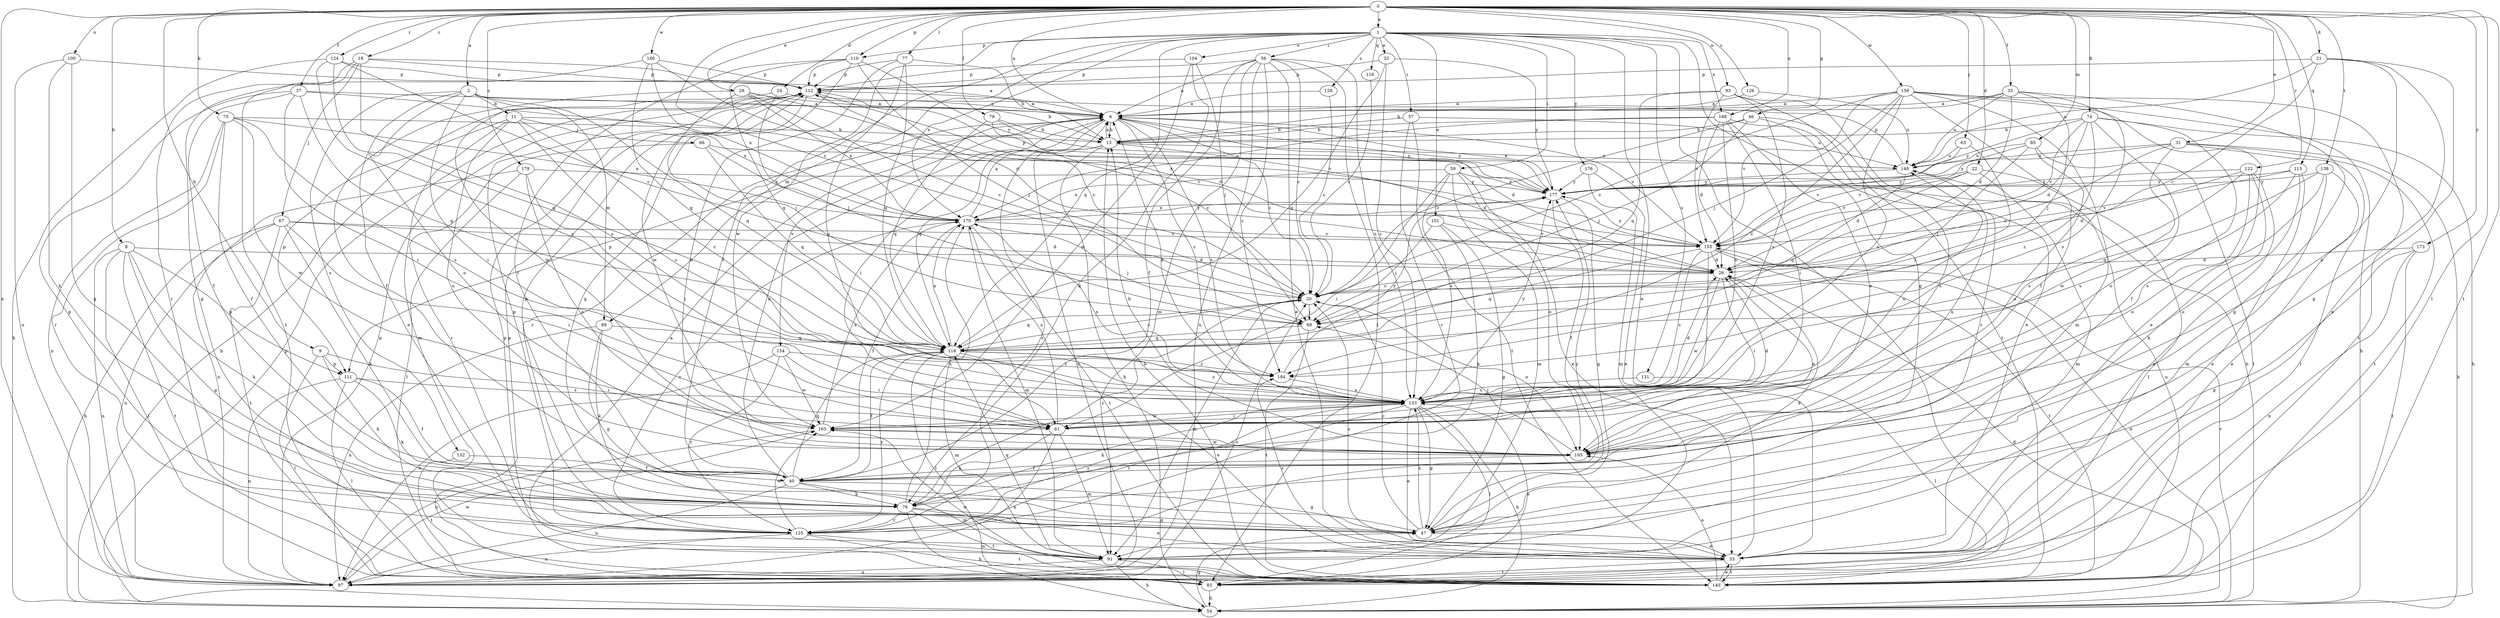 strict digraph  {
0;
1;
2;
6;
8;
9;
11;
13;
18;
20;
21;
22;
24;
26;
28;
31;
32;
33;
35;
37;
40;
46;
47;
54;
56;
57;
59;
61;
63;
66;
67;
68;
74;
75;
76;
77;
79;
83;
85;
89;
91;
93;
97;
100;
101;
104;
105;
110;
111;
112;
115;
116;
118;
122;
124;
125;
126;
128;
131;
132;
133;
138;
140;
148;
154;
155;
156;
160;
163;
168;
170;
173;
176;
177;
179;
184;
0 -> 1  [label=a];
0 -> 2  [label=a];
0 -> 6  [label=a];
0 -> 8  [label=b];
0 -> 9  [label=b];
0 -> 18  [label=c];
0 -> 20  [label=c];
0 -> 21  [label=d];
0 -> 22  [label=d];
0 -> 24  [label=d];
0 -> 28  [label=e];
0 -> 31  [label=e];
0 -> 35  [label=f];
0 -> 37  [label=f];
0 -> 46  [label=g];
0 -> 63  [label=j];
0 -> 74  [label=k];
0 -> 75  [label=k];
0 -> 77  [label=l];
0 -> 79  [label=l];
0 -> 83  [label=l];
0 -> 85  [label=m];
0 -> 93  [label=n];
0 -> 97  [label=n];
0 -> 100  [label=o];
0 -> 110  [label=p];
0 -> 115  [label=q];
0 -> 122  [label=r];
0 -> 124  [label=r];
0 -> 126  [label=s];
0 -> 138  [label=t];
0 -> 140  [label=t];
0 -> 156  [label=w];
0 -> 160  [label=w];
0 -> 168  [label=x];
0 -> 173  [label=y];
0 -> 179  [label=z];
1 -> 32  [label=e];
1 -> 33  [label=e];
1 -> 40  [label=f];
1 -> 47  [label=g];
1 -> 56  [label=i];
1 -> 57  [label=i];
1 -> 59  [label=i];
1 -> 89  [label=m];
1 -> 101  [label=o];
1 -> 104  [label=o];
1 -> 110  [label=p];
1 -> 116  [label=q];
1 -> 118  [label=q];
1 -> 128  [label=s];
1 -> 131  [label=s];
1 -> 140  [label=t];
1 -> 163  [label=w];
1 -> 168  [label=x];
1 -> 170  [label=x];
1 -> 176  [label=y];
2 -> 11  [label=b];
2 -> 13  [label=b];
2 -> 33  [label=e];
2 -> 61  [label=i];
2 -> 89  [label=m];
2 -> 105  [label=o];
2 -> 118  [label=q];
2 -> 132  [label=s];
6 -> 13  [label=b];
6 -> 20  [label=c];
6 -> 26  [label=d];
6 -> 61  [label=i];
6 -> 111  [label=p];
6 -> 118  [label=q];
6 -> 125  [label=r];
6 -> 133  [label=s];
6 -> 154  [label=v];
6 -> 155  [label=v];
6 -> 177  [label=y];
6 -> 184  [label=z];
8 -> 26  [label=d];
8 -> 47  [label=g];
8 -> 76  [label=k];
8 -> 83  [label=l];
8 -> 97  [label=n];
8 -> 111  [label=p];
8 -> 140  [label=t];
9 -> 61  [label=i];
9 -> 76  [label=k];
9 -> 83  [label=l];
9 -> 111  [label=p];
11 -> 66  [label=j];
11 -> 91  [label=m];
11 -> 105  [label=o];
11 -> 111  [label=p];
11 -> 133  [label=s];
11 -> 155  [label=v];
11 -> 184  [label=z];
13 -> 6  [label=a];
13 -> 26  [label=d];
13 -> 54  [label=h];
13 -> 97  [label=n];
13 -> 125  [label=r];
13 -> 148  [label=u];
18 -> 6  [label=a];
18 -> 67  [label=j];
18 -> 112  [label=p];
18 -> 125  [label=r];
18 -> 133  [label=s];
18 -> 140  [label=t];
20 -> 68  [label=j];
20 -> 91  [label=m];
20 -> 105  [label=o];
20 -> 118  [label=q];
21 -> 20  [label=c];
21 -> 33  [label=e];
21 -> 47  [label=g];
21 -> 105  [label=o];
21 -> 112  [label=p];
21 -> 148  [label=u];
22 -> 26  [label=d];
22 -> 83  [label=l];
22 -> 91  [label=m];
22 -> 155  [label=v];
22 -> 177  [label=y];
24 -> 6  [label=a];
24 -> 68  [label=j];
24 -> 163  [label=w];
26 -> 20  [label=c];
26 -> 61  [label=i];
26 -> 105  [label=o];
26 -> 163  [label=w];
28 -> 6  [label=a];
28 -> 20  [label=c];
28 -> 26  [label=d];
28 -> 40  [label=f];
28 -> 68  [label=j];
28 -> 170  [label=x];
31 -> 20  [label=c];
31 -> 54  [label=h];
31 -> 83  [label=l];
31 -> 140  [label=t];
31 -> 148  [label=u];
31 -> 163  [label=w];
31 -> 177  [label=y];
32 -> 112  [label=p];
32 -> 118  [label=q];
32 -> 133  [label=s];
32 -> 177  [label=y];
33 -> 20  [label=c];
33 -> 83  [label=l];
33 -> 140  [label=t];
33 -> 184  [label=z];
35 -> 6  [label=a];
35 -> 13  [label=b];
35 -> 26  [label=d];
35 -> 47  [label=g];
35 -> 68  [label=j];
35 -> 133  [label=s];
35 -> 148  [label=u];
37 -> 6  [label=a];
37 -> 40  [label=f];
37 -> 47  [label=g];
37 -> 61  [label=i];
37 -> 118  [label=q];
37 -> 170  [label=x];
40 -> 6  [label=a];
40 -> 47  [label=g];
40 -> 76  [label=k];
40 -> 91  [label=m];
40 -> 97  [label=n];
40 -> 118  [label=q];
46 -> 13  [label=b];
46 -> 20  [label=c];
46 -> 68  [label=j];
46 -> 105  [label=o];
46 -> 125  [label=r];
47 -> 20  [label=c];
47 -> 26  [label=d];
47 -> 33  [label=e];
47 -> 133  [label=s];
47 -> 177  [label=y];
54 -> 26  [label=d];
54 -> 47  [label=g];
54 -> 112  [label=p];
54 -> 155  [label=v];
56 -> 6  [label=a];
56 -> 20  [label=c];
56 -> 33  [label=e];
56 -> 40  [label=f];
56 -> 83  [label=l];
56 -> 91  [label=m];
56 -> 97  [label=n];
56 -> 112  [label=p];
56 -> 133  [label=s];
56 -> 184  [label=z];
57 -> 13  [label=b];
57 -> 125  [label=r];
57 -> 140  [label=t];
57 -> 148  [label=u];
59 -> 33  [label=e];
59 -> 61  [label=i];
59 -> 91  [label=m];
59 -> 105  [label=o];
59 -> 133  [label=s];
59 -> 170  [label=x];
59 -> 177  [label=y];
61 -> 26  [label=d];
61 -> 76  [label=k];
61 -> 91  [label=m];
61 -> 97  [label=n];
61 -> 148  [label=u];
61 -> 170  [label=x];
63 -> 148  [label=u];
63 -> 155  [label=v];
63 -> 184  [label=z];
66 -> 118  [label=q];
66 -> 125  [label=r];
66 -> 148  [label=u];
66 -> 170  [label=x];
67 -> 26  [label=d];
67 -> 54  [label=h];
67 -> 61  [label=i];
67 -> 76  [label=k];
67 -> 97  [label=n];
67 -> 140  [label=t];
67 -> 155  [label=v];
68 -> 118  [label=q];
68 -> 140  [label=t];
74 -> 13  [label=b];
74 -> 26  [label=d];
74 -> 40  [label=f];
74 -> 54  [label=h];
74 -> 105  [label=o];
74 -> 155  [label=v];
74 -> 177  [label=y];
74 -> 184  [label=z];
75 -> 13  [label=b];
75 -> 40  [label=f];
75 -> 97  [label=n];
75 -> 125  [label=r];
75 -> 133  [label=s];
75 -> 163  [label=w];
75 -> 170  [label=x];
76 -> 20  [label=c];
76 -> 33  [label=e];
76 -> 47  [label=g];
76 -> 54  [label=h];
76 -> 112  [label=p];
76 -> 125  [label=r];
76 -> 140  [label=t];
76 -> 170  [label=x];
77 -> 13  [label=b];
77 -> 105  [label=o];
77 -> 112  [label=p];
77 -> 118  [label=q];
77 -> 133  [label=s];
79 -> 13  [label=b];
79 -> 20  [label=c];
79 -> 118  [label=q];
79 -> 177  [label=y];
83 -> 54  [label=h];
83 -> 112  [label=p];
83 -> 133  [label=s];
85 -> 68  [label=j];
85 -> 83  [label=l];
85 -> 105  [label=o];
85 -> 148  [label=u];
85 -> 155  [label=v];
89 -> 47  [label=g];
89 -> 76  [label=k];
89 -> 97  [label=n];
89 -> 118  [label=q];
91 -> 6  [label=a];
91 -> 54  [label=h];
91 -> 83  [label=l];
91 -> 97  [label=n];
91 -> 118  [label=q];
93 -> 6  [label=a];
93 -> 33  [label=e];
93 -> 118  [label=q];
93 -> 133  [label=s];
93 -> 140  [label=t];
93 -> 155  [label=v];
97 -> 20  [label=c];
97 -> 112  [label=p];
97 -> 163  [label=w];
100 -> 47  [label=g];
100 -> 76  [label=k];
100 -> 97  [label=n];
100 -> 112  [label=p];
101 -> 47  [label=g];
101 -> 68  [label=j];
101 -> 76  [label=k];
101 -> 155  [label=v];
104 -> 68  [label=j];
104 -> 76  [label=k];
104 -> 112  [label=p];
104 -> 163  [label=w];
105 -> 13  [label=b];
105 -> 40  [label=f];
105 -> 68  [label=j];
105 -> 148  [label=u];
105 -> 163  [label=w];
110 -> 40  [label=f];
110 -> 47  [label=g];
110 -> 68  [label=j];
110 -> 112  [label=p];
110 -> 118  [label=q];
110 -> 177  [label=y];
111 -> 40  [label=f];
111 -> 76  [label=k];
111 -> 83  [label=l];
111 -> 97  [label=n];
111 -> 133  [label=s];
112 -> 6  [label=a];
112 -> 20  [label=c];
112 -> 54  [label=h];
112 -> 155  [label=v];
112 -> 163  [label=w];
115 -> 33  [label=e];
115 -> 105  [label=o];
115 -> 133  [label=s];
115 -> 155  [label=v];
115 -> 177  [label=y];
116 -> 20  [label=c];
118 -> 20  [label=c];
118 -> 33  [label=e];
118 -> 40  [label=f];
118 -> 83  [label=l];
118 -> 91  [label=m];
118 -> 125  [label=r];
118 -> 133  [label=s];
118 -> 170  [label=x];
118 -> 184  [label=z];
122 -> 26  [label=d];
122 -> 33  [label=e];
122 -> 76  [label=k];
122 -> 105  [label=o];
122 -> 133  [label=s];
122 -> 177  [label=y];
124 -> 20  [label=c];
124 -> 54  [label=h];
124 -> 112  [label=p];
124 -> 118  [label=q];
124 -> 133  [label=s];
125 -> 91  [label=m];
125 -> 97  [label=n];
125 -> 112  [label=p];
125 -> 133  [label=s];
125 -> 140  [label=t];
125 -> 163  [label=w];
126 -> 6  [label=a];
126 -> 148  [label=u];
128 -> 6  [label=a];
128 -> 20  [label=c];
131 -> 83  [label=l];
131 -> 133  [label=s];
132 -> 40  [label=f];
132 -> 140  [label=t];
133 -> 6  [label=a];
133 -> 26  [label=d];
133 -> 33  [label=e];
133 -> 47  [label=g];
133 -> 54  [label=h];
133 -> 61  [label=i];
133 -> 76  [label=k];
133 -> 83  [label=l];
133 -> 125  [label=r];
133 -> 163  [label=w];
133 -> 170  [label=x];
133 -> 177  [label=y];
138 -> 33  [label=e];
138 -> 91  [label=m];
138 -> 118  [label=q];
138 -> 133  [label=s];
138 -> 177  [label=y];
140 -> 13  [label=b];
140 -> 33  [label=e];
140 -> 105  [label=o];
140 -> 112  [label=p];
140 -> 148  [label=u];
140 -> 163  [label=w];
148 -> 112  [label=p];
148 -> 118  [label=q];
148 -> 177  [label=y];
154 -> 61  [label=i];
154 -> 97  [label=n];
154 -> 125  [label=r];
154 -> 163  [label=w];
154 -> 184  [label=z];
155 -> 26  [label=d];
155 -> 54  [label=h];
155 -> 61  [label=i];
155 -> 118  [label=q];
155 -> 133  [label=s];
155 -> 140  [label=t];
155 -> 177  [label=y];
156 -> 6  [label=a];
156 -> 20  [label=c];
156 -> 33  [label=e];
156 -> 40  [label=f];
156 -> 54  [label=h];
156 -> 68  [label=j];
156 -> 91  [label=m];
156 -> 133  [label=s];
156 -> 140  [label=t];
156 -> 155  [label=v];
156 -> 184  [label=z];
160 -> 26  [label=d];
160 -> 47  [label=g];
160 -> 112  [label=p];
160 -> 118  [label=q];
160 -> 170  [label=x];
163 -> 97  [label=n];
163 -> 105  [label=o];
163 -> 170  [label=x];
168 -> 13  [label=b];
168 -> 26  [label=d];
168 -> 54  [label=h];
168 -> 61  [label=i];
168 -> 105  [label=o];
168 -> 133  [label=s];
168 -> 170  [label=x];
170 -> 6  [label=a];
170 -> 40  [label=f];
170 -> 68  [label=j];
170 -> 91  [label=m];
170 -> 125  [label=r];
170 -> 140  [label=t];
170 -> 155  [label=v];
170 -> 177  [label=y];
173 -> 26  [label=d];
173 -> 47  [label=g];
173 -> 97  [label=n];
173 -> 140  [label=t];
176 -> 33  [label=e];
176 -> 91  [label=m];
176 -> 177  [label=y];
177 -> 6  [label=a];
177 -> 40  [label=f];
177 -> 47  [label=g];
177 -> 112  [label=p];
177 -> 170  [label=x];
179 -> 61  [label=i];
179 -> 83  [label=l];
179 -> 97  [label=n];
179 -> 105  [label=o];
179 -> 177  [label=y];
184 -> 133  [label=s];
184 -> 177  [label=y];
}
